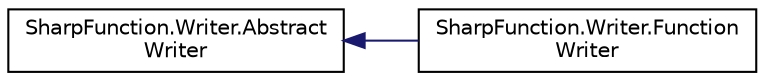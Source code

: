 digraph "Graphical Class Hierarchy"
{
 // LATEX_PDF_SIZE
  edge [fontname="Helvetica",fontsize="10",labelfontname="Helvetica",labelfontsize="10"];
  node [fontname="Helvetica",fontsize="10",shape=record];
  rankdir="LR";
  Node0 [label="SharpFunction.Writer.Abstract\lWriter",height=0.2,width=0.4,color="black", fillcolor="white", style="filled",URL="$class_sharp_function_1_1_writer_1_1_abstract_writer.html",tooltip="Used for inheritance for all other writer classes"];
  Node0 -> Node1 [dir="back",color="midnightblue",fontsize="10",style="solid",fontname="Helvetica"];
  Node1 [label="SharpFunction.Writer.Function\lWriter",height=0.2,width=0.4,color="black", fillcolor="white", style="filled",URL="$class_sharp_function_1_1_writer_1_1_function_writer.html",tooltip="This class is used for writing functions to file"];
}
